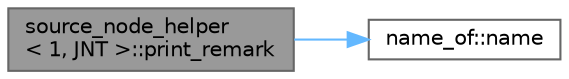 digraph "source_node_helper&lt; 1, JNT &gt;::print_remark"
{
 // LATEX_PDF_SIZE
  bgcolor="transparent";
  edge [fontname=Helvetica,fontsize=10,labelfontname=Helvetica,labelfontsize=10];
  node [fontname=Helvetica,fontsize=10,shape=box,height=0.2,width=0.4];
  rankdir="LR";
  Node1 [id="Node000001",label="source_node_helper\l\< 1, JNT \>::print_remark",height=0.2,width=0.4,color="gray40", fillcolor="grey60", style="filled", fontcolor="black",tooltip=" "];
  Node1 -> Node2 [id="edge1_Node000001_Node000002",color="steelblue1",style="solid",tooltip=" "];
  Node2 [id="Node000002",label="name_of::name",height=0.2,width=0.4,color="grey40", fillcolor="white", style="filled",URL="$classname__of.html#a494a732269a87c0d58dd9037f87629c9",tooltip=" "];
}
